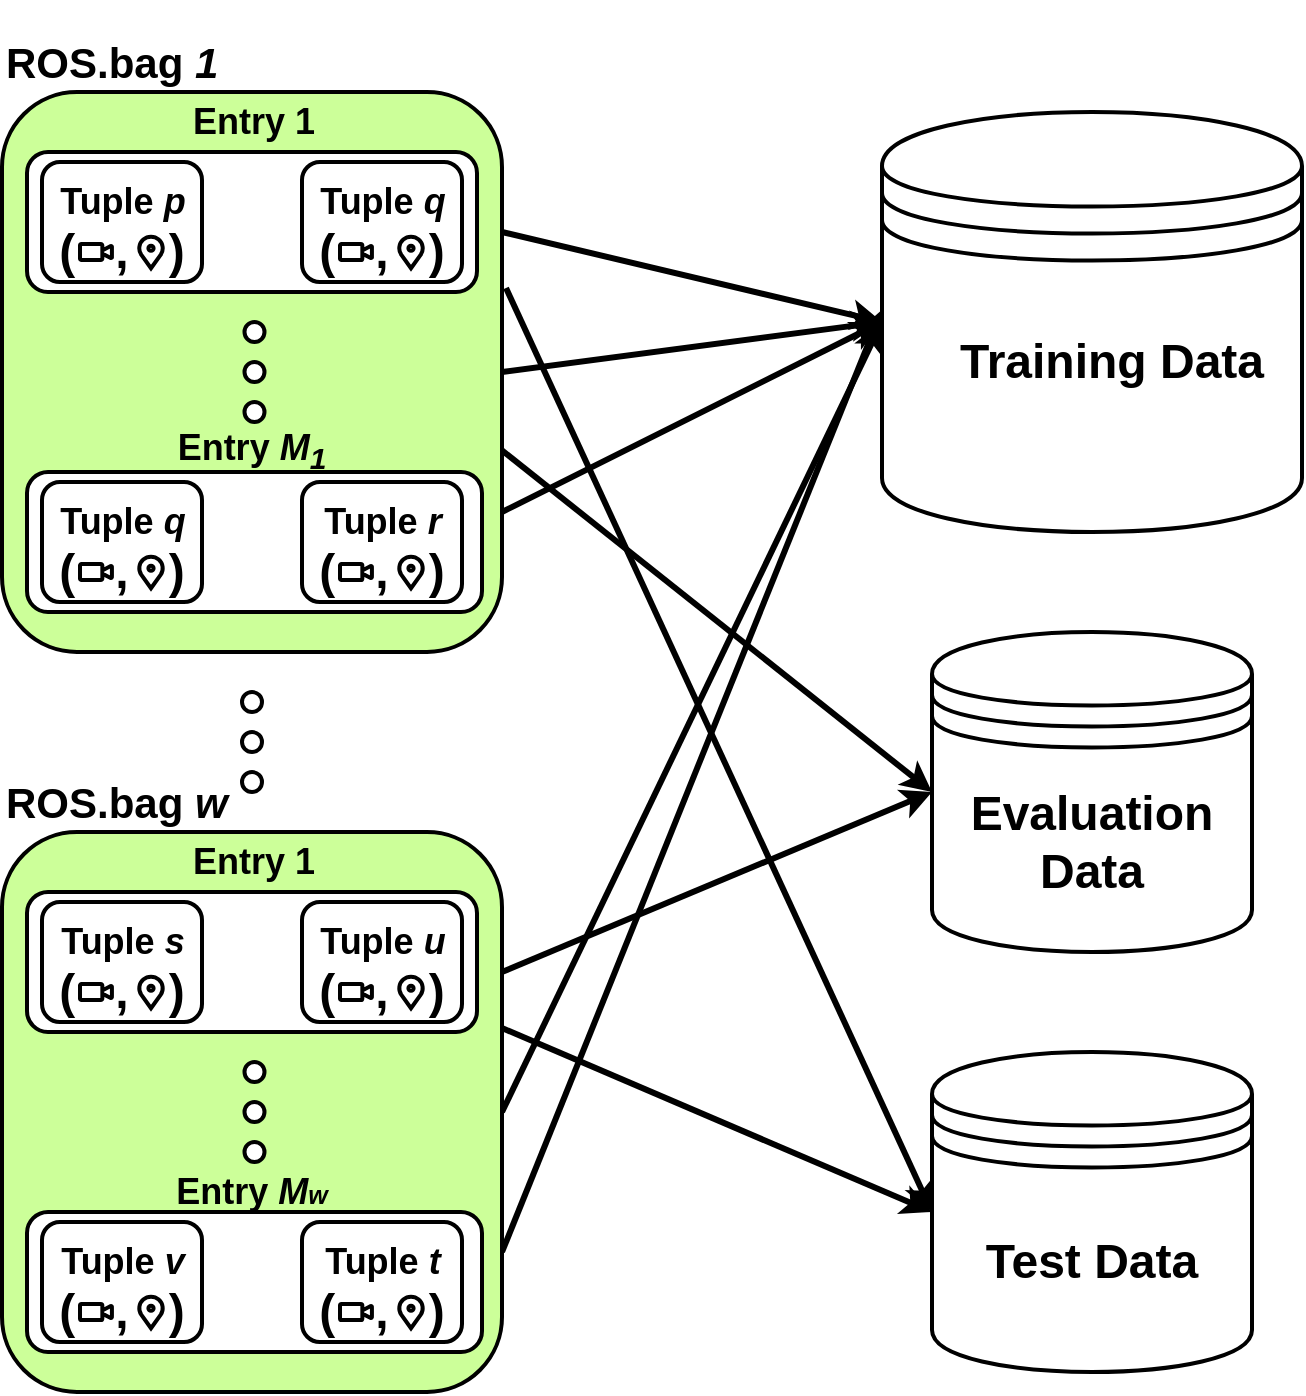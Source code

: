 <mxfile version="21.5.1" type="device">
  <diagram name="Page-1" id="AyaffFxagdanyMF8PeOx">
    <mxGraphModel dx="1135" dy="803" grid="1" gridSize="10" guides="1" tooltips="1" connect="1" arrows="1" fold="1" page="1" pageScale="1" pageWidth="850" pageHeight="1100" background="#ffffff" math="0" shadow="0">
      <root>
        <mxCell id="0" />
        <mxCell id="1" parent="0" />
        <mxCell id="Ypv9IJrqPmgP_WFYDXx4-239" value="" style="group" parent="1" vertex="1" connectable="0">
          <mxGeometry x="160" y="670" width="10" height="50" as="geometry" />
        </mxCell>
        <mxCell id="Ypv9IJrqPmgP_WFYDXx4-240" value="" style="ellipse;whiteSpace=wrap;html=1;aspect=fixed;rounded=1;strokeColor=#000000;strokeWidth=2;fontFamily=Helvetica;fontSize=12;fontColor=default;fillColor=#FFFFFF;rotation=90;" parent="Ypv9IJrqPmgP_WFYDXx4-239" vertex="1">
          <mxGeometry y="40" width="10" height="10" as="geometry" />
        </mxCell>
        <mxCell id="Ypv9IJrqPmgP_WFYDXx4-241" value="" style="ellipse;whiteSpace=wrap;html=1;aspect=fixed;rounded=1;strokeColor=#000000;strokeWidth=2;fontFamily=Helvetica;fontSize=12;fontColor=default;fillColor=#FFFFFF;rotation=90;" parent="Ypv9IJrqPmgP_WFYDXx4-239" vertex="1">
          <mxGeometry y="20" width="10" height="10" as="geometry" />
        </mxCell>
        <mxCell id="Ypv9IJrqPmgP_WFYDXx4-242" value="" style="ellipse;whiteSpace=wrap;html=1;aspect=fixed;rounded=1;strokeColor=#000000;strokeWidth=2;fontFamily=Helvetica;fontSize=12;fontColor=default;fillColor=#FFFFFF;rotation=90;" parent="Ypv9IJrqPmgP_WFYDXx4-239" vertex="1">
          <mxGeometry width="10" height="10" as="geometry" />
        </mxCell>
        <mxCell id="Ypv9IJrqPmgP_WFYDXx4-295" style="edgeStyle=none;shape=connector;rounded=0;orthogonalLoop=1;jettySize=auto;html=1;exitX=1;exitY=0.25;exitDx=0;exitDy=0;entryX=0;entryY=0.5;entryDx=0;entryDy=0;labelBackgroundColor=default;strokeColor=#000000;strokeWidth=3;fontFamily=Helvetica;fontSize=12;fontColor=default;endArrow=classic;" parent="1" source="Ypv9IJrqPmgP_WFYDXx4-122" target="Ypv9IJrqPmgP_WFYDXx4-291" edge="1">
          <mxGeometry relative="1" as="geometry" />
        </mxCell>
        <mxCell id="Ypv9IJrqPmgP_WFYDXx4-297" style="edgeStyle=none;shape=connector;rounded=0;orthogonalLoop=1;jettySize=auto;html=1;exitX=1;exitY=0.75;exitDx=0;exitDy=0;entryX=0;entryY=0.471;entryDx=0;entryDy=0;entryPerimeter=0;labelBackgroundColor=default;strokeColor=#000000;strokeWidth=3;fontFamily=Helvetica;fontSize=12;fontColor=default;endArrow=classic;" parent="1" source="Ypv9IJrqPmgP_WFYDXx4-244" target="Ypv9IJrqPmgP_WFYDXx4-291" edge="1">
          <mxGeometry relative="1" as="geometry" />
        </mxCell>
        <mxCell id="Ypv9IJrqPmgP_WFYDXx4-300" style="edgeStyle=none;shape=connector;rounded=0;orthogonalLoop=1;jettySize=auto;html=1;exitX=1;exitY=0.25;exitDx=0;exitDy=0;entryX=0;entryY=0.5;entryDx=0;entryDy=0;labelBackgroundColor=default;strokeColor=#000000;strokeWidth=3;fontFamily=Helvetica;fontSize=12;fontColor=default;endArrow=classic;" parent="1" source="Ypv9IJrqPmgP_WFYDXx4-244" target="Ypv9IJrqPmgP_WFYDXx4-292" edge="1">
          <mxGeometry relative="1" as="geometry" />
        </mxCell>
        <mxCell id="Ypv9IJrqPmgP_WFYDXx4-301" style="edgeStyle=none;shape=connector;rounded=0;orthogonalLoop=1;jettySize=auto;html=1;exitX=1;exitY=0.64;exitDx=0;exitDy=0;exitPerimeter=0;entryX=0;entryY=0.5;entryDx=0;entryDy=0;labelBackgroundColor=default;strokeColor=#000000;strokeWidth=3;fontFamily=Helvetica;fontSize=12;fontColor=default;endArrow=classic;" parent="1" source="Ypv9IJrqPmgP_WFYDXx4-122" target="Ypv9IJrqPmgP_WFYDXx4-292" edge="1">
          <mxGeometry relative="1" as="geometry" />
        </mxCell>
        <mxCell id="Ypv9IJrqPmgP_WFYDXx4-298" style="edgeStyle=none;shape=connector;rounded=0;orthogonalLoop=1;jettySize=auto;html=1;exitX=1;exitY=0.75;exitDx=0;exitDy=0;labelBackgroundColor=default;strokeColor=#000000;strokeWidth=3;fontFamily=Helvetica;fontSize=12;fontColor=default;endArrow=classic;entryX=0;entryY=0.5;entryDx=0;entryDy=0;" parent="1" source="Ypv9IJrqPmgP_WFYDXx4-122" target="Ypv9IJrqPmgP_WFYDXx4-291" edge="1">
          <mxGeometry relative="1" as="geometry">
            <mxPoint x="470" y="540" as="targetPoint" />
          </mxGeometry>
        </mxCell>
        <mxCell id="Ypv9IJrqPmgP_WFYDXx4-299" style="edgeStyle=none;shape=connector;rounded=0;orthogonalLoop=1;jettySize=auto;html=1;exitX=1;exitY=0.5;exitDx=0;exitDy=0;labelBackgroundColor=default;strokeColor=#000000;strokeWidth=3;fontFamily=Helvetica;fontSize=12;fontColor=default;endArrow=classic;entryX=0;entryY=0.5;entryDx=0;entryDy=0;" parent="1" source="Ypv9IJrqPmgP_WFYDXx4-244" target="Ypv9IJrqPmgP_WFYDXx4-291" edge="1">
          <mxGeometry relative="1" as="geometry">
            <mxPoint x="470" y="540" as="targetPoint" />
          </mxGeometry>
        </mxCell>
        <mxCell id="Ypv9IJrqPmgP_WFYDXx4-296" style="edgeStyle=none;shape=connector;rounded=0;orthogonalLoop=1;jettySize=auto;html=1;exitX=1;exitY=0.5;exitDx=0;exitDy=0;labelBackgroundColor=default;strokeColor=#000000;strokeWidth=3;fontFamily=Helvetica;fontSize=12;fontColor=default;endArrow=classic;entryX=0;entryY=0.5;entryDx=0;entryDy=0;" parent="1" source="Ypv9IJrqPmgP_WFYDXx4-122" target="Ypv9IJrqPmgP_WFYDXx4-291" edge="1">
          <mxGeometry relative="1" as="geometry">
            <mxPoint x="470" y="540" as="targetPoint" />
          </mxGeometry>
        </mxCell>
        <mxCell id="FTWRimUvOv1Pp1NN3Kd8-1" value="" style="group" parent="1" vertex="1" connectable="0">
          <mxGeometry x="480" y="380" width="210" height="210" as="geometry" />
        </mxCell>
        <mxCell id="Ypv9IJrqPmgP_WFYDXx4-291" value="" style="shape=datastore;whiteSpace=wrap;html=1;rounded=1;strokeColor=#000000;strokeWidth=2;fontFamily=Helvetica;fontSize=12;fontColor=default;fillColor=#FFFFFF;aspect=fixed;" parent="FTWRimUvOv1Pp1NN3Kd8-1" vertex="1">
          <mxGeometry width="210" height="210" as="geometry" />
        </mxCell>
        <mxCell id="Ypv9IJrqPmgP_WFYDXx4-293" value="&lt;h1&gt;&lt;font color=&quot;#000000&quot;&gt;Training Data&lt;/font&gt;&lt;/h1&gt;" style="text;html=1;strokeColor=none;fillColor=none;align=center;verticalAlign=middle;whiteSpace=wrap;rounded=0;fontSize=12;fontFamily=Helvetica;fontColor=default;" parent="FTWRimUvOv1Pp1NN3Kd8-1" vertex="1">
          <mxGeometry x="35" y="110" width="160" height="30" as="geometry" />
        </mxCell>
        <mxCell id="FTWRimUvOv1Pp1NN3Kd8-2" value="" style="group" parent="1" vertex="1" connectable="0">
          <mxGeometry x="505" y="640" width="160" height="160" as="geometry" />
        </mxCell>
        <mxCell id="Ypv9IJrqPmgP_WFYDXx4-292" value="" style="shape=datastore;whiteSpace=wrap;html=1;rounded=1;strokeColor=#000000;strokeWidth=2;fontFamily=Helvetica;fontSize=12;fontColor=default;fillColor=#FFFFFF;aspect=fixed;" parent="FTWRimUvOv1Pp1NN3Kd8-2" vertex="1">
          <mxGeometry width="160" height="160" as="geometry" />
        </mxCell>
        <mxCell id="Ypv9IJrqPmgP_WFYDXx4-294" value="&lt;h1&gt;&lt;font color=&quot;#000000&quot;&gt;Evaluation Data&lt;/font&gt;&lt;/h1&gt;" style="text;html=1;strokeColor=none;fillColor=none;align=center;verticalAlign=middle;whiteSpace=wrap;rounded=0;fontSize=12;fontFamily=Helvetica;fontColor=default;" parent="FTWRimUvOv1Pp1NN3Kd8-2" vertex="1">
          <mxGeometry x="15" y="90" width="130" height="30" as="geometry" />
        </mxCell>
        <mxCell id="FTWRimUvOv1Pp1NN3Kd8-3" value="" style="group" parent="1" vertex="1" connectable="0">
          <mxGeometry x="505" y="850" width="160" height="160" as="geometry" />
        </mxCell>
        <mxCell id="FTWRimUvOv1Pp1NN3Kd8-4" value="" style="shape=datastore;whiteSpace=wrap;html=1;rounded=1;strokeColor=#000000;strokeWidth=2;fontFamily=Helvetica;fontSize=12;fontColor=default;fillColor=#FFFFFF;aspect=fixed;" parent="FTWRimUvOv1Pp1NN3Kd8-3" vertex="1">
          <mxGeometry width="160" height="160" as="geometry" />
        </mxCell>
        <mxCell id="FTWRimUvOv1Pp1NN3Kd8-5" value="&lt;h1&gt;&lt;font color=&quot;#000000&quot;&gt;Test Data&lt;/font&gt;&lt;/h1&gt;" style="text;html=1;strokeColor=none;fillColor=none;align=center;verticalAlign=middle;whiteSpace=wrap;rounded=0;fontSize=12;fontFamily=Helvetica;fontColor=default;" parent="FTWRimUvOv1Pp1NN3Kd8-3" vertex="1">
          <mxGeometry x="15" y="90" width="130" height="30" as="geometry" />
        </mxCell>
        <mxCell id="FTWRimUvOv1Pp1NN3Kd8-6" style="rounded=0;orthogonalLoop=1;jettySize=auto;html=1;exitX=1;exitY=0.35;exitDx=0;exitDy=0;exitPerimeter=0;entryX=0;entryY=0.5;entryDx=0;entryDy=0;strokeWidth=3;strokeColor=#000000;" parent="1" source="Ypv9IJrqPmgP_WFYDXx4-244" target="FTWRimUvOv1Pp1NN3Kd8-4" edge="1">
          <mxGeometry relative="1" as="geometry" />
        </mxCell>
        <mxCell id="FTWRimUvOv1Pp1NN3Kd8-7" style="rounded=0;orthogonalLoop=1;jettySize=auto;html=1;exitX=1;exitY=0.35;exitDx=2;exitDy=0;exitPerimeter=0;entryX=0;entryY=0.5;entryDx=0;entryDy=0;strokeWidth=3;strokeColor=#000000;" parent="1" source="Ypv9IJrqPmgP_WFYDXx4-122" target="FTWRimUvOv1Pp1NN3Kd8-4" edge="1">
          <mxGeometry relative="1" as="geometry" />
        </mxCell>
        <mxCell id="FTWRimUvOv1Pp1NN3Kd8-9" value="" style="group" parent="1" vertex="1" connectable="0">
          <mxGeometry x="40" y="340" width="250" height="310" as="geometry" />
        </mxCell>
        <mxCell id="Ypv9IJrqPmgP_WFYDXx4-148" value="" style="group;rounded=1;fillColor=#CCFF99;" parent="FTWRimUvOv1Pp1NN3Kd8-9" vertex="1" connectable="0">
          <mxGeometry y="30" width="250" height="280" as="geometry" />
        </mxCell>
        <mxCell id="Ypv9IJrqPmgP_WFYDXx4-122" value="" style="rounded=1;whiteSpace=wrap;html=1;strokeColor=#000000;strokeWidth=2;fontFamily=Helvetica;fontSize=12;fontColor=default;fillColor=#CCFF99;points=[[0,0,0,0,0],[0,0.25,0,0,0],[0,0.5,0,0,0],[0,0.75,0,0,0],[0,1,0,0,0],[0.25,0,0,0,0],[0.25,1,0,0,0],[0.5,0,0,0,0],[0.5,1,0,0,0],[0.75,0,0,0,0],[0.75,1,0,0,0],[1,0,0,0,0],[1,0.25,0,0,0],[1,0.35,0,2,0],[1,0.5,0,0,0],[1,0.64,0,0,0],[1,0.75,0,0,0],[1,1,0,0,0]];" parent="Ypv9IJrqPmgP_WFYDXx4-148" vertex="1">
          <mxGeometry width="250" height="280" as="geometry" />
        </mxCell>
        <mxCell id="Ypv9IJrqPmgP_WFYDXx4-123" value="" style="rounded=1;whiteSpace=wrap;html=1;strokeColor=#000000;strokeWidth=2;fontFamily=Helvetica;fontSize=12;fontColor=default;fillColor=#FFFFFF;" parent="Ypv9IJrqPmgP_WFYDXx4-148" vertex="1">
          <mxGeometry x="12.5" y="30" width="225" height="70" as="geometry" />
        </mxCell>
        <mxCell id="Ypv9IJrqPmgP_WFYDXx4-124" value="" style="group" parent="Ypv9IJrqPmgP_WFYDXx4-148" vertex="1" connectable="0">
          <mxGeometry x="20" y="35" width="80" height="60" as="geometry" />
        </mxCell>
        <mxCell id="Ypv9IJrqPmgP_WFYDXx4-153" value="" style="group" parent="Ypv9IJrqPmgP_WFYDXx4-124" vertex="1" connectable="0">
          <mxGeometry width="80" height="60" as="geometry" />
        </mxCell>
        <mxCell id="Ypv9IJrqPmgP_WFYDXx4-125" value="" style="rounded=1;whiteSpace=wrap;html=1;strokeColor=#000000;strokeWidth=2;fontFamily=Helvetica;fontSize=12;fontColor=default;fillColor=#FFFFFF;" parent="Ypv9IJrqPmgP_WFYDXx4-153" vertex="1">
          <mxGeometry width="80" height="60" as="geometry" />
        </mxCell>
        <mxCell id="Ypv9IJrqPmgP_WFYDXx4-126" value="&lt;h2&gt;&lt;font color=&quot;#000000&quot;&gt;Tuple &lt;i&gt;p&lt;/i&gt;&lt;/font&gt;&lt;/h2&gt;" style="text;html=1;strokeColor=none;fillColor=none;align=center;verticalAlign=middle;whiteSpace=wrap;rounded=0;fontSize=12;fontFamily=Helvetica;fontColor=default;" parent="Ypv9IJrqPmgP_WFYDXx4-153" vertex="1">
          <mxGeometry x="5.714" y="5" width="68.571" height="30" as="geometry" />
        </mxCell>
        <mxCell id="Ypv9IJrqPmgP_WFYDXx4-182" value="" style="group" parent="Ypv9IJrqPmgP_WFYDXx4-153" vertex="1" connectable="0">
          <mxGeometry y="30" width="80" height="30" as="geometry" />
        </mxCell>
        <mxCell id="Ypv9IJrqPmgP_WFYDXx4-178" value="&lt;h1&gt;&lt;font color=&quot;#000000&quot;&gt;(&amp;nbsp; &amp;nbsp;,&amp;nbsp; &amp;nbsp;)&lt;/font&gt;&lt;/h1&gt;" style="text;html=1;strokeColor=none;fillColor=none;align=center;verticalAlign=middle;whiteSpace=wrap;rounded=0;fontSize=12;fontFamily=Helvetica;fontColor=default;" parent="Ypv9IJrqPmgP_WFYDXx4-182" vertex="1">
          <mxGeometry width="80" height="30" as="geometry" />
        </mxCell>
        <mxCell id="Ypv9IJrqPmgP_WFYDXx4-179" value="" style="html=1;verticalLabelPosition=bottom;align=center;labelBackgroundColor=#ffffff;verticalAlign=top;strokeWidth=2;strokeColor=#000000;shadow=0;dashed=0;shape=mxgraph.ios7.icons.video_conversation;rounded=1;pointerEvents=0;fontFamily=Helvetica;fontSize=12;fontColor=default;fillColor=#FFFFFF;gradientColor=none;aspect=fixed;" parent="Ypv9IJrqPmgP_WFYDXx4-182" vertex="1">
          <mxGeometry x="19" y="11.01" width="16" height="8" as="geometry" />
        </mxCell>
        <mxCell id="Ypv9IJrqPmgP_WFYDXx4-181" value="" style="html=1;verticalLabelPosition=bottom;align=center;labelBackgroundColor=#ffffff;verticalAlign=top;strokeWidth=2;strokeColor=#000000;shadow=0;dashed=0;shape=mxgraph.ios7.icons.location;rounded=0;fontFamily=Helvetica;fontSize=12;fontColor=default;fillColor=none;gradientColor=none;aspect=fixed;" parent="Ypv9IJrqPmgP_WFYDXx4-182" vertex="1">
          <mxGeometry x="48" y="6.88" width="13" height="16.25" as="geometry" />
        </mxCell>
        <mxCell id="Ypv9IJrqPmgP_WFYDXx4-131" value="&lt;h2&gt;&lt;font color=&quot;#000000&quot;&gt;Entry 1&lt;/font&gt;&lt;/h2&gt;" style="text;html=1;strokeColor=none;fillColor=none;align=center;verticalAlign=middle;whiteSpace=wrap;rounded=0;fontSize=12;fontFamily=Helvetica;fontColor=default;" parent="Ypv9IJrqPmgP_WFYDXx4-148" vertex="1">
          <mxGeometry x="71.25" width="110" height="30" as="geometry" />
        </mxCell>
        <mxCell id="Ypv9IJrqPmgP_WFYDXx4-132" value="" style="group" parent="Ypv9IJrqPmgP_WFYDXx4-148" vertex="1" connectable="0">
          <mxGeometry x="12.5" y="165" width="227.5" height="95" as="geometry" />
        </mxCell>
        <mxCell id="Ypv9IJrqPmgP_WFYDXx4-133" value="" style="rounded=1;whiteSpace=wrap;html=1;strokeColor=#000000;strokeWidth=2;fontFamily=Helvetica;fontSize=12;fontColor=default;fillColor=#FFFFFF;" parent="Ypv9IJrqPmgP_WFYDXx4-132" vertex="1">
          <mxGeometry y="25" width="227.5" height="70" as="geometry" />
        </mxCell>
        <mxCell id="Ypv9IJrqPmgP_WFYDXx4-147" value="&lt;h2&gt;&lt;font color=&quot;#000000&quot;&gt;Entry &lt;i&gt;M&lt;sub&gt;1&lt;/sub&gt;&lt;/i&gt;&lt;/font&gt;&lt;/h2&gt;" style="text;html=1;strokeColor=none;fillColor=none;align=center;verticalAlign=middle;whiteSpace=wrap;rounded=0;fontSize=12;fontFamily=Helvetica;fontColor=default;" parent="Ypv9IJrqPmgP_WFYDXx4-132" vertex="1">
          <mxGeometry x="57.5" width="110" height="30" as="geometry" />
        </mxCell>
        <mxCell id="Ypv9IJrqPmgP_WFYDXx4-158" value="" style="group" parent="Ypv9IJrqPmgP_WFYDXx4-132" vertex="1" connectable="0">
          <mxGeometry x="7.5" y="30" width="80" height="60" as="geometry" />
        </mxCell>
        <mxCell id="Ypv9IJrqPmgP_WFYDXx4-159" value="" style="group" parent="Ypv9IJrqPmgP_WFYDXx4-158" vertex="1" connectable="0">
          <mxGeometry width="80" height="60" as="geometry" />
        </mxCell>
        <mxCell id="Ypv9IJrqPmgP_WFYDXx4-160" value="" style="rounded=1;whiteSpace=wrap;html=1;strokeColor=#000000;strokeWidth=2;fontFamily=Helvetica;fontSize=12;fontColor=default;fillColor=#FFFFFF;" parent="Ypv9IJrqPmgP_WFYDXx4-159" vertex="1">
          <mxGeometry width="80" height="60" as="geometry" />
        </mxCell>
        <mxCell id="Ypv9IJrqPmgP_WFYDXx4-161" value="&lt;h2&gt;&lt;font color=&quot;#000000&quot;&gt;Tuple &lt;i&gt;q&lt;/i&gt;&lt;/font&gt;&lt;/h2&gt;" style="text;html=1;strokeColor=none;fillColor=none;align=center;verticalAlign=middle;whiteSpace=wrap;rounded=0;fontSize=12;fontFamily=Helvetica;fontColor=default;" parent="Ypv9IJrqPmgP_WFYDXx4-159" vertex="1">
          <mxGeometry x="5.714" y="5" width="68.571" height="30" as="geometry" />
        </mxCell>
        <mxCell id="Ypv9IJrqPmgP_WFYDXx4-191" value="" style="group" parent="Ypv9IJrqPmgP_WFYDXx4-159" vertex="1" connectable="0">
          <mxGeometry y="30" width="80" height="30" as="geometry" />
        </mxCell>
        <mxCell id="Ypv9IJrqPmgP_WFYDXx4-192" value="&lt;h1&gt;&lt;font color=&quot;#000000&quot;&gt;(&amp;nbsp; &amp;nbsp;,&amp;nbsp; &amp;nbsp;)&lt;/font&gt;&lt;/h1&gt;" style="text;html=1;strokeColor=none;fillColor=none;align=center;verticalAlign=middle;whiteSpace=wrap;rounded=0;fontSize=12;fontFamily=Helvetica;fontColor=default;" parent="Ypv9IJrqPmgP_WFYDXx4-191" vertex="1">
          <mxGeometry width="80" height="30" as="geometry" />
        </mxCell>
        <mxCell id="Ypv9IJrqPmgP_WFYDXx4-193" value="" style="html=1;verticalLabelPosition=bottom;align=center;labelBackgroundColor=#ffffff;verticalAlign=top;strokeWidth=2;strokeColor=#000000;shadow=0;dashed=0;shape=mxgraph.ios7.icons.video_conversation;rounded=1;pointerEvents=0;fontFamily=Helvetica;fontSize=12;fontColor=default;fillColor=#FFFFFF;gradientColor=none;aspect=fixed;" parent="Ypv9IJrqPmgP_WFYDXx4-191" vertex="1">
          <mxGeometry x="19" y="11.01" width="16" height="8" as="geometry" />
        </mxCell>
        <mxCell id="Ypv9IJrqPmgP_WFYDXx4-194" value="" style="html=1;verticalLabelPosition=bottom;align=center;labelBackgroundColor=#ffffff;verticalAlign=top;strokeWidth=2;strokeColor=#000000;shadow=0;dashed=0;shape=mxgraph.ios7.icons.location;rounded=0;fontFamily=Helvetica;fontSize=12;fontColor=default;fillColor=none;gradientColor=none;aspect=fixed;" parent="Ypv9IJrqPmgP_WFYDXx4-191" vertex="1">
          <mxGeometry x="48" y="6.88" width="13" height="16.25" as="geometry" />
        </mxCell>
        <mxCell id="Ypv9IJrqPmgP_WFYDXx4-163" value="" style="group" parent="Ypv9IJrqPmgP_WFYDXx4-132" vertex="1" connectable="0">
          <mxGeometry x="137.5" y="30" width="80" height="60" as="geometry" />
        </mxCell>
        <mxCell id="Ypv9IJrqPmgP_WFYDXx4-164" value="" style="group" parent="Ypv9IJrqPmgP_WFYDXx4-163" vertex="1" connectable="0">
          <mxGeometry width="80" height="60" as="geometry" />
        </mxCell>
        <mxCell id="Ypv9IJrqPmgP_WFYDXx4-165" value="" style="rounded=1;whiteSpace=wrap;html=1;strokeColor=#000000;strokeWidth=2;fontFamily=Helvetica;fontSize=12;fontColor=default;fillColor=#FFFFFF;" parent="Ypv9IJrqPmgP_WFYDXx4-164" vertex="1">
          <mxGeometry width="80" height="60" as="geometry" />
        </mxCell>
        <mxCell id="Ypv9IJrqPmgP_WFYDXx4-166" value="&lt;h2&gt;&lt;font color=&quot;#000000&quot;&gt;Tuple &lt;i&gt;r&lt;/i&gt;&lt;/font&gt;&lt;/h2&gt;" style="text;html=1;strokeColor=none;fillColor=none;align=center;verticalAlign=middle;whiteSpace=wrap;rounded=0;fontSize=12;fontFamily=Helvetica;fontColor=default;" parent="Ypv9IJrqPmgP_WFYDXx4-164" vertex="1">
          <mxGeometry x="5.714" y="5" width="68.571" height="30" as="geometry" />
        </mxCell>
        <mxCell id="Ypv9IJrqPmgP_WFYDXx4-187" value="" style="group" parent="Ypv9IJrqPmgP_WFYDXx4-164" vertex="1" connectable="0">
          <mxGeometry y="30" width="80" height="30" as="geometry" />
        </mxCell>
        <mxCell id="Ypv9IJrqPmgP_WFYDXx4-188" value="&lt;h1&gt;&lt;font color=&quot;#000000&quot;&gt;(&amp;nbsp; &amp;nbsp;,&amp;nbsp; &amp;nbsp;)&lt;/font&gt;&lt;/h1&gt;" style="text;html=1;strokeColor=none;fillColor=none;align=center;verticalAlign=middle;whiteSpace=wrap;rounded=0;fontSize=12;fontFamily=Helvetica;fontColor=default;" parent="Ypv9IJrqPmgP_WFYDXx4-187" vertex="1">
          <mxGeometry width="80" height="30" as="geometry" />
        </mxCell>
        <mxCell id="Ypv9IJrqPmgP_WFYDXx4-189" value="" style="html=1;verticalLabelPosition=bottom;align=center;labelBackgroundColor=#ffffff;verticalAlign=top;strokeWidth=2;strokeColor=#000000;shadow=0;dashed=0;shape=mxgraph.ios7.icons.video_conversation;rounded=1;pointerEvents=0;fontFamily=Helvetica;fontSize=12;fontColor=default;fillColor=#FFFFFF;gradientColor=none;aspect=fixed;" parent="Ypv9IJrqPmgP_WFYDXx4-187" vertex="1">
          <mxGeometry x="19" y="11.01" width="16" height="8" as="geometry" />
        </mxCell>
        <mxCell id="Ypv9IJrqPmgP_WFYDXx4-190" value="" style="html=1;verticalLabelPosition=bottom;align=center;labelBackgroundColor=#ffffff;verticalAlign=top;strokeWidth=2;strokeColor=#000000;shadow=0;dashed=0;shape=mxgraph.ios7.icons.location;rounded=0;fontFamily=Helvetica;fontSize=12;fontColor=default;fillColor=none;gradientColor=none;aspect=fixed;" parent="Ypv9IJrqPmgP_WFYDXx4-187" vertex="1">
          <mxGeometry x="48" y="6.88" width="13" height="16.25" as="geometry" />
        </mxCell>
        <mxCell id="Ypv9IJrqPmgP_WFYDXx4-154" value="" style="group" parent="Ypv9IJrqPmgP_WFYDXx4-148" vertex="1" connectable="0">
          <mxGeometry x="150" y="35" width="80" height="60" as="geometry" />
        </mxCell>
        <mxCell id="Ypv9IJrqPmgP_WFYDXx4-155" value="" style="rounded=1;whiteSpace=wrap;html=1;strokeColor=#000000;strokeWidth=2;fontFamily=Helvetica;fontSize=12;fontColor=default;fillColor=#FFFFFF;" parent="Ypv9IJrqPmgP_WFYDXx4-154" vertex="1">
          <mxGeometry width="80" height="60" as="geometry" />
        </mxCell>
        <mxCell id="Ypv9IJrqPmgP_WFYDXx4-156" value="&lt;h2&gt;&lt;font color=&quot;#000000&quot;&gt;Tuple &lt;i&gt;q&lt;/i&gt;&lt;/font&gt;&lt;/h2&gt;" style="text;html=1;strokeColor=none;fillColor=none;align=center;verticalAlign=middle;whiteSpace=wrap;rounded=0;fontSize=12;fontFamily=Helvetica;fontColor=default;" parent="Ypv9IJrqPmgP_WFYDXx4-154" vertex="1">
          <mxGeometry x="5.714" y="5" width="68.571" height="30" as="geometry" />
        </mxCell>
        <mxCell id="Ypv9IJrqPmgP_WFYDXx4-183" value="" style="group" parent="Ypv9IJrqPmgP_WFYDXx4-154" vertex="1" connectable="0">
          <mxGeometry y="30" width="80" height="30" as="geometry" />
        </mxCell>
        <mxCell id="Ypv9IJrqPmgP_WFYDXx4-184" value="&lt;h1&gt;&lt;font color=&quot;#000000&quot;&gt;(&amp;nbsp; &amp;nbsp;,&amp;nbsp; &amp;nbsp;)&lt;/font&gt;&lt;/h1&gt;" style="text;html=1;strokeColor=none;fillColor=none;align=center;verticalAlign=middle;whiteSpace=wrap;rounded=0;fontSize=12;fontFamily=Helvetica;fontColor=default;" parent="Ypv9IJrqPmgP_WFYDXx4-183" vertex="1">
          <mxGeometry width="80" height="30" as="geometry" />
        </mxCell>
        <mxCell id="Ypv9IJrqPmgP_WFYDXx4-185" value="" style="html=1;verticalLabelPosition=bottom;align=center;labelBackgroundColor=#ffffff;verticalAlign=top;strokeWidth=2;strokeColor=#000000;shadow=0;dashed=0;shape=mxgraph.ios7.icons.video_conversation;rounded=1;pointerEvents=0;fontFamily=Helvetica;fontSize=12;fontColor=default;fillColor=#FFFFFF;gradientColor=none;aspect=fixed;" parent="Ypv9IJrqPmgP_WFYDXx4-183" vertex="1">
          <mxGeometry x="19" y="11.01" width="16" height="8" as="geometry" />
        </mxCell>
        <mxCell id="Ypv9IJrqPmgP_WFYDXx4-186" value="" style="html=1;verticalLabelPosition=bottom;align=center;labelBackgroundColor=#ffffff;verticalAlign=top;strokeWidth=2;strokeColor=#000000;shadow=0;dashed=0;shape=mxgraph.ios7.icons.location;rounded=0;fontFamily=Helvetica;fontSize=12;fontColor=default;fillColor=none;gradientColor=none;aspect=fixed;" parent="Ypv9IJrqPmgP_WFYDXx4-183" vertex="1">
          <mxGeometry x="48" y="6.88" width="13" height="16.25" as="geometry" />
        </mxCell>
        <mxCell id="Ypv9IJrqPmgP_WFYDXx4-238" value="" style="group" parent="Ypv9IJrqPmgP_WFYDXx4-148" vertex="1" connectable="0">
          <mxGeometry x="121.25" y="115" width="10" height="50" as="geometry" />
        </mxCell>
        <mxCell id="Ypv9IJrqPmgP_WFYDXx4-128" value="" style="ellipse;whiteSpace=wrap;html=1;aspect=fixed;rounded=1;strokeColor=#000000;strokeWidth=2;fontFamily=Helvetica;fontSize=12;fontColor=default;fillColor=#FFFFFF;rotation=90;" parent="Ypv9IJrqPmgP_WFYDXx4-238" vertex="1">
          <mxGeometry y="40" width="10" height="10" as="geometry" />
        </mxCell>
        <mxCell id="Ypv9IJrqPmgP_WFYDXx4-129" value="" style="ellipse;whiteSpace=wrap;html=1;aspect=fixed;rounded=1;strokeColor=#000000;strokeWidth=2;fontFamily=Helvetica;fontSize=12;fontColor=default;fillColor=#FFFFFF;rotation=90;" parent="Ypv9IJrqPmgP_WFYDXx4-238" vertex="1">
          <mxGeometry y="20" width="10" height="10" as="geometry" />
        </mxCell>
        <mxCell id="Ypv9IJrqPmgP_WFYDXx4-130" value="" style="ellipse;whiteSpace=wrap;html=1;aspect=fixed;rounded=1;strokeColor=#000000;strokeWidth=2;fontFamily=Helvetica;fontSize=12;fontColor=default;fillColor=#FFFFFF;rotation=90;" parent="Ypv9IJrqPmgP_WFYDXx4-238" vertex="1">
          <mxGeometry width="10" height="10" as="geometry" />
        </mxCell>
        <mxCell id="FTWRimUvOv1Pp1NN3Kd8-8" value="&lt;h1&gt;&lt;font style=&quot;font-size: 21px;&quot; color=&quot;#000000&quot;&gt;ROS.bag &lt;i&gt;1&lt;/i&gt;&lt;/font&gt;&lt;/h1&gt;" style="text;html=1;strokeColor=none;fillColor=none;align=left;verticalAlign=middle;whiteSpace=wrap;rounded=0;" parent="FTWRimUvOv1Pp1NN3Kd8-9" vertex="1">
          <mxGeometry width="140" height="30" as="geometry" />
        </mxCell>
        <mxCell id="FTWRimUvOv1Pp1NN3Kd8-14" value="" style="group" parent="1" vertex="1" connectable="0">
          <mxGeometry x="40" y="710" width="250" height="310" as="geometry" />
        </mxCell>
        <mxCell id="Ypv9IJrqPmgP_WFYDXx4-243" value="" style="group;rounded=1;fillColor=#CCFF99;" parent="FTWRimUvOv1Pp1NN3Kd8-14" vertex="1" connectable="0">
          <mxGeometry y="30" width="250" height="280" as="geometry" />
        </mxCell>
        <mxCell id="Ypv9IJrqPmgP_WFYDXx4-244" value="" style="rounded=1;whiteSpace=wrap;html=1;strokeColor=#000000;strokeWidth=2;fontFamily=Helvetica;fontSize=12;fontColor=default;fillColor=#CCFF99;points=[[0,0,0,0,0],[0,0.25,0,0,0],[0,0.5,0,0,0],[0,0.75,0,0,0],[0,1,0,0,0],[0.25,0,0,0,0],[0.25,1,0,0,0],[0.5,0,0,0,0],[0.5,1,0,0,0],[0.75,0,0,0,0],[0.75,1,0,0,0],[1,0,0,0,0],[1,0.25,0,0,0],[1,0.35,0,0,0],[1,0.5,0,0,0],[1,0.62,0,0,0],[1,0.75,0,0,0],[1,1,0,0,0]];" parent="Ypv9IJrqPmgP_WFYDXx4-243" vertex="1">
          <mxGeometry width="250" height="280" as="geometry" />
        </mxCell>
        <mxCell id="Ypv9IJrqPmgP_WFYDXx4-245" value="" style="rounded=1;whiteSpace=wrap;html=1;strokeColor=#000000;strokeWidth=2;fontFamily=Helvetica;fontSize=12;fontColor=default;fillColor=#FFFFFF;" parent="Ypv9IJrqPmgP_WFYDXx4-243" vertex="1">
          <mxGeometry x="12.5" y="30" width="225" height="70" as="geometry" />
        </mxCell>
        <mxCell id="Ypv9IJrqPmgP_WFYDXx4-246" value="" style="group" parent="Ypv9IJrqPmgP_WFYDXx4-243" vertex="1" connectable="0">
          <mxGeometry x="20" y="35" width="80" height="60" as="geometry" />
        </mxCell>
        <mxCell id="Ypv9IJrqPmgP_WFYDXx4-247" value="" style="group" parent="Ypv9IJrqPmgP_WFYDXx4-246" vertex="1" connectable="0">
          <mxGeometry width="80" height="60" as="geometry" />
        </mxCell>
        <mxCell id="Ypv9IJrqPmgP_WFYDXx4-248" value="" style="rounded=1;whiteSpace=wrap;html=1;strokeColor=#000000;strokeWidth=2;fontFamily=Helvetica;fontSize=12;fontColor=default;fillColor=#FFFFFF;" parent="Ypv9IJrqPmgP_WFYDXx4-247" vertex="1">
          <mxGeometry width="80" height="60" as="geometry" />
        </mxCell>
        <mxCell id="Ypv9IJrqPmgP_WFYDXx4-249" value="&lt;h2&gt;&lt;font color=&quot;#000000&quot;&gt;Tuple &lt;i&gt;s&lt;/i&gt;&lt;/font&gt;&lt;/h2&gt;" style="text;html=1;strokeColor=none;fillColor=none;align=center;verticalAlign=middle;whiteSpace=wrap;rounded=0;fontSize=12;fontFamily=Helvetica;fontColor=default;" parent="Ypv9IJrqPmgP_WFYDXx4-247" vertex="1">
          <mxGeometry x="5.714" y="5" width="68.571" height="30" as="geometry" />
        </mxCell>
        <mxCell id="Ypv9IJrqPmgP_WFYDXx4-250" value="" style="group" parent="Ypv9IJrqPmgP_WFYDXx4-247" vertex="1" connectable="0">
          <mxGeometry y="30" width="80" height="30" as="geometry" />
        </mxCell>
        <mxCell id="Ypv9IJrqPmgP_WFYDXx4-251" value="&lt;h1&gt;&lt;font color=&quot;#000000&quot;&gt;(&amp;nbsp; &amp;nbsp;,&amp;nbsp; &amp;nbsp;)&lt;/font&gt;&lt;/h1&gt;" style="text;html=1;strokeColor=none;fillColor=none;align=center;verticalAlign=middle;whiteSpace=wrap;rounded=0;fontSize=12;fontFamily=Helvetica;fontColor=default;" parent="Ypv9IJrqPmgP_WFYDXx4-250" vertex="1">
          <mxGeometry width="80" height="30" as="geometry" />
        </mxCell>
        <mxCell id="Ypv9IJrqPmgP_WFYDXx4-252" value="" style="html=1;verticalLabelPosition=bottom;align=center;labelBackgroundColor=#ffffff;verticalAlign=top;strokeWidth=2;strokeColor=#000000;shadow=0;dashed=0;shape=mxgraph.ios7.icons.video_conversation;rounded=1;pointerEvents=0;fontFamily=Helvetica;fontSize=12;fontColor=default;fillColor=#FFFFFF;gradientColor=none;aspect=fixed;" parent="Ypv9IJrqPmgP_WFYDXx4-250" vertex="1">
          <mxGeometry x="19" y="11.01" width="16" height="8" as="geometry" />
        </mxCell>
        <mxCell id="Ypv9IJrqPmgP_WFYDXx4-253" value="" style="html=1;verticalLabelPosition=bottom;align=center;labelBackgroundColor=#ffffff;verticalAlign=top;strokeWidth=2;strokeColor=#000000;shadow=0;dashed=0;shape=mxgraph.ios7.icons.location;rounded=0;fontFamily=Helvetica;fontSize=12;fontColor=default;fillColor=none;gradientColor=none;aspect=fixed;" parent="Ypv9IJrqPmgP_WFYDXx4-250" vertex="1">
          <mxGeometry x="48" y="6.88" width="13" height="16.25" as="geometry" />
        </mxCell>
        <mxCell id="Ypv9IJrqPmgP_WFYDXx4-254" value="&lt;h2&gt;&lt;font color=&quot;#000000&quot;&gt;Entry 1&lt;/font&gt;&lt;/h2&gt;" style="text;html=1;strokeColor=none;fillColor=none;align=center;verticalAlign=middle;whiteSpace=wrap;rounded=0;fontSize=12;fontFamily=Helvetica;fontColor=default;" parent="Ypv9IJrqPmgP_WFYDXx4-243" vertex="1">
          <mxGeometry x="71.25" width="110" height="30" as="geometry" />
        </mxCell>
        <mxCell id="Ypv9IJrqPmgP_WFYDXx4-255" value="" style="group" parent="Ypv9IJrqPmgP_WFYDXx4-243" vertex="1" connectable="0">
          <mxGeometry x="12.5" y="165" width="227.5" height="95" as="geometry" />
        </mxCell>
        <mxCell id="Ypv9IJrqPmgP_WFYDXx4-256" value="" style="rounded=1;whiteSpace=wrap;html=1;strokeColor=#000000;strokeWidth=2;fontFamily=Helvetica;fontSize=12;fontColor=default;fillColor=#FFFFFF;" parent="Ypv9IJrqPmgP_WFYDXx4-255" vertex="1">
          <mxGeometry y="25" width="227.5" height="70" as="geometry" />
        </mxCell>
        <mxCell id="Ypv9IJrqPmgP_WFYDXx4-257" value="&lt;h2&gt;&lt;font color=&quot;#000000&quot;&gt;Entry &lt;i&gt;M&lt;span style=&quot;font-size: 12.5px;&quot;&gt;w&lt;/span&gt;&lt;/i&gt;&lt;/font&gt;&lt;/h2&gt;" style="text;html=1;strokeColor=none;fillColor=none;align=center;verticalAlign=middle;whiteSpace=wrap;rounded=0;fontSize=12;fontFamily=Helvetica;fontColor=default;" parent="Ypv9IJrqPmgP_WFYDXx4-255" vertex="1">
          <mxGeometry x="57.5" width="110" height="30" as="geometry" />
        </mxCell>
        <mxCell id="Ypv9IJrqPmgP_WFYDXx4-258" value="" style="group" parent="Ypv9IJrqPmgP_WFYDXx4-255" vertex="1" connectable="0">
          <mxGeometry x="7.5" y="30" width="80" height="60" as="geometry" />
        </mxCell>
        <mxCell id="Ypv9IJrqPmgP_WFYDXx4-259" value="" style="group" parent="Ypv9IJrqPmgP_WFYDXx4-258" vertex="1" connectable="0">
          <mxGeometry width="80" height="60" as="geometry" />
        </mxCell>
        <mxCell id="Ypv9IJrqPmgP_WFYDXx4-260" value="" style="rounded=1;whiteSpace=wrap;html=1;strokeColor=#000000;strokeWidth=2;fontFamily=Helvetica;fontSize=12;fontColor=default;fillColor=#FFFFFF;" parent="Ypv9IJrqPmgP_WFYDXx4-259" vertex="1">
          <mxGeometry width="80" height="60" as="geometry" />
        </mxCell>
        <mxCell id="Ypv9IJrqPmgP_WFYDXx4-261" value="&lt;h2&gt;&lt;font color=&quot;#000000&quot;&gt;Tuple &lt;i&gt;v&lt;/i&gt;&lt;/font&gt;&lt;/h2&gt;" style="text;html=1;strokeColor=none;fillColor=none;align=center;verticalAlign=middle;whiteSpace=wrap;rounded=0;fontSize=12;fontFamily=Helvetica;fontColor=default;" parent="Ypv9IJrqPmgP_WFYDXx4-259" vertex="1">
          <mxGeometry x="5.714" y="5" width="68.571" height="30" as="geometry" />
        </mxCell>
        <mxCell id="Ypv9IJrqPmgP_WFYDXx4-262" value="" style="group" parent="Ypv9IJrqPmgP_WFYDXx4-259" vertex="1" connectable="0">
          <mxGeometry y="30" width="80" height="30" as="geometry" />
        </mxCell>
        <mxCell id="Ypv9IJrqPmgP_WFYDXx4-263" value="&lt;h1&gt;&lt;font color=&quot;#000000&quot;&gt;(&amp;nbsp; &amp;nbsp;,&amp;nbsp; &amp;nbsp;)&lt;/font&gt;&lt;/h1&gt;" style="text;html=1;strokeColor=none;fillColor=none;align=center;verticalAlign=middle;whiteSpace=wrap;rounded=0;fontSize=12;fontFamily=Helvetica;fontColor=default;" parent="Ypv9IJrqPmgP_WFYDXx4-262" vertex="1">
          <mxGeometry width="80" height="30" as="geometry" />
        </mxCell>
        <mxCell id="Ypv9IJrqPmgP_WFYDXx4-264" value="" style="html=1;verticalLabelPosition=bottom;align=center;labelBackgroundColor=#ffffff;verticalAlign=top;strokeWidth=2;strokeColor=#000000;shadow=0;dashed=0;shape=mxgraph.ios7.icons.video_conversation;rounded=1;pointerEvents=0;fontFamily=Helvetica;fontSize=12;fontColor=default;fillColor=#FFFFFF;gradientColor=none;aspect=fixed;" parent="Ypv9IJrqPmgP_WFYDXx4-262" vertex="1">
          <mxGeometry x="19" y="11.01" width="16" height="8" as="geometry" />
        </mxCell>
        <mxCell id="Ypv9IJrqPmgP_WFYDXx4-265" value="" style="html=1;verticalLabelPosition=bottom;align=center;labelBackgroundColor=#ffffff;verticalAlign=top;strokeWidth=2;strokeColor=#000000;shadow=0;dashed=0;shape=mxgraph.ios7.icons.location;rounded=0;fontFamily=Helvetica;fontSize=12;fontColor=default;fillColor=none;gradientColor=none;aspect=fixed;" parent="Ypv9IJrqPmgP_WFYDXx4-262" vertex="1">
          <mxGeometry x="48" y="6.88" width="13" height="16.25" as="geometry" />
        </mxCell>
        <mxCell id="Ypv9IJrqPmgP_WFYDXx4-266" value="" style="group" parent="Ypv9IJrqPmgP_WFYDXx4-255" vertex="1" connectable="0">
          <mxGeometry x="137.5" y="30" width="80" height="60" as="geometry" />
        </mxCell>
        <mxCell id="Ypv9IJrqPmgP_WFYDXx4-267" value="" style="group" parent="Ypv9IJrqPmgP_WFYDXx4-266" vertex="1" connectable="0">
          <mxGeometry width="80" height="60" as="geometry" />
        </mxCell>
        <mxCell id="Ypv9IJrqPmgP_WFYDXx4-268" value="" style="rounded=1;whiteSpace=wrap;html=1;strokeColor=#000000;strokeWidth=2;fontFamily=Helvetica;fontSize=12;fontColor=default;fillColor=#FFFFFF;" parent="Ypv9IJrqPmgP_WFYDXx4-267" vertex="1">
          <mxGeometry width="80" height="60" as="geometry" />
        </mxCell>
        <mxCell id="Ypv9IJrqPmgP_WFYDXx4-269" value="&lt;h2&gt;&lt;font color=&quot;#000000&quot;&gt;Tuple &lt;i&gt;t&lt;/i&gt;&lt;/font&gt;&lt;/h2&gt;" style="text;html=1;strokeColor=none;fillColor=none;align=center;verticalAlign=middle;whiteSpace=wrap;rounded=0;fontSize=12;fontFamily=Helvetica;fontColor=default;" parent="Ypv9IJrqPmgP_WFYDXx4-267" vertex="1">
          <mxGeometry x="5.714" y="5" width="68.571" height="30" as="geometry" />
        </mxCell>
        <mxCell id="Ypv9IJrqPmgP_WFYDXx4-270" value="" style="group" parent="Ypv9IJrqPmgP_WFYDXx4-267" vertex="1" connectable="0">
          <mxGeometry y="30" width="80" height="30" as="geometry" />
        </mxCell>
        <mxCell id="Ypv9IJrqPmgP_WFYDXx4-271" value="&lt;h1&gt;&lt;font color=&quot;#000000&quot;&gt;(&amp;nbsp; &amp;nbsp;,&amp;nbsp; &amp;nbsp;)&lt;/font&gt;&lt;/h1&gt;" style="text;html=1;strokeColor=none;fillColor=none;align=center;verticalAlign=middle;whiteSpace=wrap;rounded=0;fontSize=12;fontFamily=Helvetica;fontColor=default;" parent="Ypv9IJrqPmgP_WFYDXx4-270" vertex="1">
          <mxGeometry width="80" height="30" as="geometry" />
        </mxCell>
        <mxCell id="Ypv9IJrqPmgP_WFYDXx4-272" value="" style="html=1;verticalLabelPosition=bottom;align=center;labelBackgroundColor=#ffffff;verticalAlign=top;strokeWidth=2;strokeColor=#000000;shadow=0;dashed=0;shape=mxgraph.ios7.icons.video_conversation;rounded=1;pointerEvents=0;fontFamily=Helvetica;fontSize=12;fontColor=default;fillColor=#FFFFFF;gradientColor=none;aspect=fixed;" parent="Ypv9IJrqPmgP_WFYDXx4-270" vertex="1">
          <mxGeometry x="19" y="11.01" width="16" height="8" as="geometry" />
        </mxCell>
        <mxCell id="Ypv9IJrqPmgP_WFYDXx4-273" value="" style="html=1;verticalLabelPosition=bottom;align=center;labelBackgroundColor=#ffffff;verticalAlign=top;strokeWidth=2;strokeColor=#000000;shadow=0;dashed=0;shape=mxgraph.ios7.icons.location;rounded=0;fontFamily=Helvetica;fontSize=12;fontColor=default;fillColor=none;gradientColor=none;aspect=fixed;" parent="Ypv9IJrqPmgP_WFYDXx4-270" vertex="1">
          <mxGeometry x="48" y="6.88" width="13" height="16.25" as="geometry" />
        </mxCell>
        <mxCell id="Ypv9IJrqPmgP_WFYDXx4-274" value="" style="group" parent="Ypv9IJrqPmgP_WFYDXx4-243" vertex="1" connectable="0">
          <mxGeometry x="150" y="35" width="80" height="60" as="geometry" />
        </mxCell>
        <mxCell id="Ypv9IJrqPmgP_WFYDXx4-275" value="" style="rounded=1;whiteSpace=wrap;html=1;strokeColor=#000000;strokeWidth=2;fontFamily=Helvetica;fontSize=12;fontColor=default;fillColor=#FFFFFF;" parent="Ypv9IJrqPmgP_WFYDXx4-274" vertex="1">
          <mxGeometry width="80" height="60" as="geometry" />
        </mxCell>
        <mxCell id="Ypv9IJrqPmgP_WFYDXx4-276" value="&lt;h2&gt;&lt;font color=&quot;#000000&quot;&gt;Tuple &lt;i&gt;u&lt;/i&gt;&lt;/font&gt;&lt;/h2&gt;" style="text;html=1;strokeColor=none;fillColor=none;align=center;verticalAlign=middle;whiteSpace=wrap;rounded=0;fontSize=12;fontFamily=Helvetica;fontColor=default;" parent="Ypv9IJrqPmgP_WFYDXx4-274" vertex="1">
          <mxGeometry x="5.714" y="5" width="68.571" height="30" as="geometry" />
        </mxCell>
        <mxCell id="Ypv9IJrqPmgP_WFYDXx4-277" value="" style="group" parent="Ypv9IJrqPmgP_WFYDXx4-274" vertex="1" connectable="0">
          <mxGeometry y="30" width="80" height="30" as="geometry" />
        </mxCell>
        <mxCell id="Ypv9IJrqPmgP_WFYDXx4-278" value="&lt;h1&gt;&lt;font color=&quot;#000000&quot;&gt;(&amp;nbsp; &amp;nbsp;,&amp;nbsp; &amp;nbsp;)&lt;/font&gt;&lt;/h1&gt;" style="text;html=1;strokeColor=none;fillColor=none;align=center;verticalAlign=middle;whiteSpace=wrap;rounded=0;fontSize=12;fontFamily=Helvetica;fontColor=default;" parent="Ypv9IJrqPmgP_WFYDXx4-277" vertex="1">
          <mxGeometry width="80" height="30" as="geometry" />
        </mxCell>
        <mxCell id="Ypv9IJrqPmgP_WFYDXx4-279" value="" style="html=1;verticalLabelPosition=bottom;align=center;labelBackgroundColor=#ffffff;verticalAlign=top;strokeWidth=2;strokeColor=#000000;shadow=0;dashed=0;shape=mxgraph.ios7.icons.video_conversation;rounded=1;pointerEvents=0;fontFamily=Helvetica;fontSize=12;fontColor=default;fillColor=#FFFFFF;gradientColor=none;aspect=fixed;" parent="Ypv9IJrqPmgP_WFYDXx4-277" vertex="1">
          <mxGeometry x="19" y="11.01" width="16" height="8" as="geometry" />
        </mxCell>
        <mxCell id="Ypv9IJrqPmgP_WFYDXx4-280" value="" style="html=1;verticalLabelPosition=bottom;align=center;labelBackgroundColor=#ffffff;verticalAlign=top;strokeWidth=2;strokeColor=#000000;shadow=0;dashed=0;shape=mxgraph.ios7.icons.location;rounded=0;fontFamily=Helvetica;fontSize=12;fontColor=default;fillColor=none;gradientColor=none;aspect=fixed;" parent="Ypv9IJrqPmgP_WFYDXx4-277" vertex="1">
          <mxGeometry x="48" y="6.88" width="13" height="16.25" as="geometry" />
        </mxCell>
        <mxCell id="Ypv9IJrqPmgP_WFYDXx4-281" value="" style="group" parent="Ypv9IJrqPmgP_WFYDXx4-243" vertex="1" connectable="0">
          <mxGeometry x="121.25" y="115" width="10" height="50" as="geometry" />
        </mxCell>
        <mxCell id="Ypv9IJrqPmgP_WFYDXx4-282" value="" style="ellipse;whiteSpace=wrap;html=1;aspect=fixed;rounded=1;strokeColor=#000000;strokeWidth=2;fontFamily=Helvetica;fontSize=12;fontColor=default;fillColor=#FFFFFF;rotation=90;" parent="Ypv9IJrqPmgP_WFYDXx4-281" vertex="1">
          <mxGeometry y="40" width="10" height="10" as="geometry" />
        </mxCell>
        <mxCell id="Ypv9IJrqPmgP_WFYDXx4-283" value="" style="ellipse;whiteSpace=wrap;html=1;aspect=fixed;rounded=1;strokeColor=#000000;strokeWidth=2;fontFamily=Helvetica;fontSize=12;fontColor=default;fillColor=#FFFFFF;rotation=90;" parent="Ypv9IJrqPmgP_WFYDXx4-281" vertex="1">
          <mxGeometry y="20" width="10" height="10" as="geometry" />
        </mxCell>
        <mxCell id="Ypv9IJrqPmgP_WFYDXx4-284" value="" style="ellipse;whiteSpace=wrap;html=1;aspect=fixed;rounded=1;strokeColor=#000000;strokeWidth=2;fontFamily=Helvetica;fontSize=12;fontColor=default;fillColor=#FFFFFF;rotation=90;" parent="Ypv9IJrqPmgP_WFYDXx4-281" vertex="1">
          <mxGeometry width="10" height="10" as="geometry" />
        </mxCell>
        <mxCell id="FTWRimUvOv1Pp1NN3Kd8-11" value="&lt;h1&gt;&lt;font style=&quot;font-size: 21px;&quot; color=&quot;#000000&quot;&gt;ROS.bag &lt;i&gt;w&lt;/i&gt;&lt;/font&gt;&lt;/h1&gt;" style="text;html=1;strokeColor=none;fillColor=none;align=left;verticalAlign=middle;whiteSpace=wrap;rounded=0;" parent="FTWRimUvOv1Pp1NN3Kd8-14" vertex="1">
          <mxGeometry width="140" height="30" as="geometry" />
        </mxCell>
      </root>
    </mxGraphModel>
  </diagram>
</mxfile>
